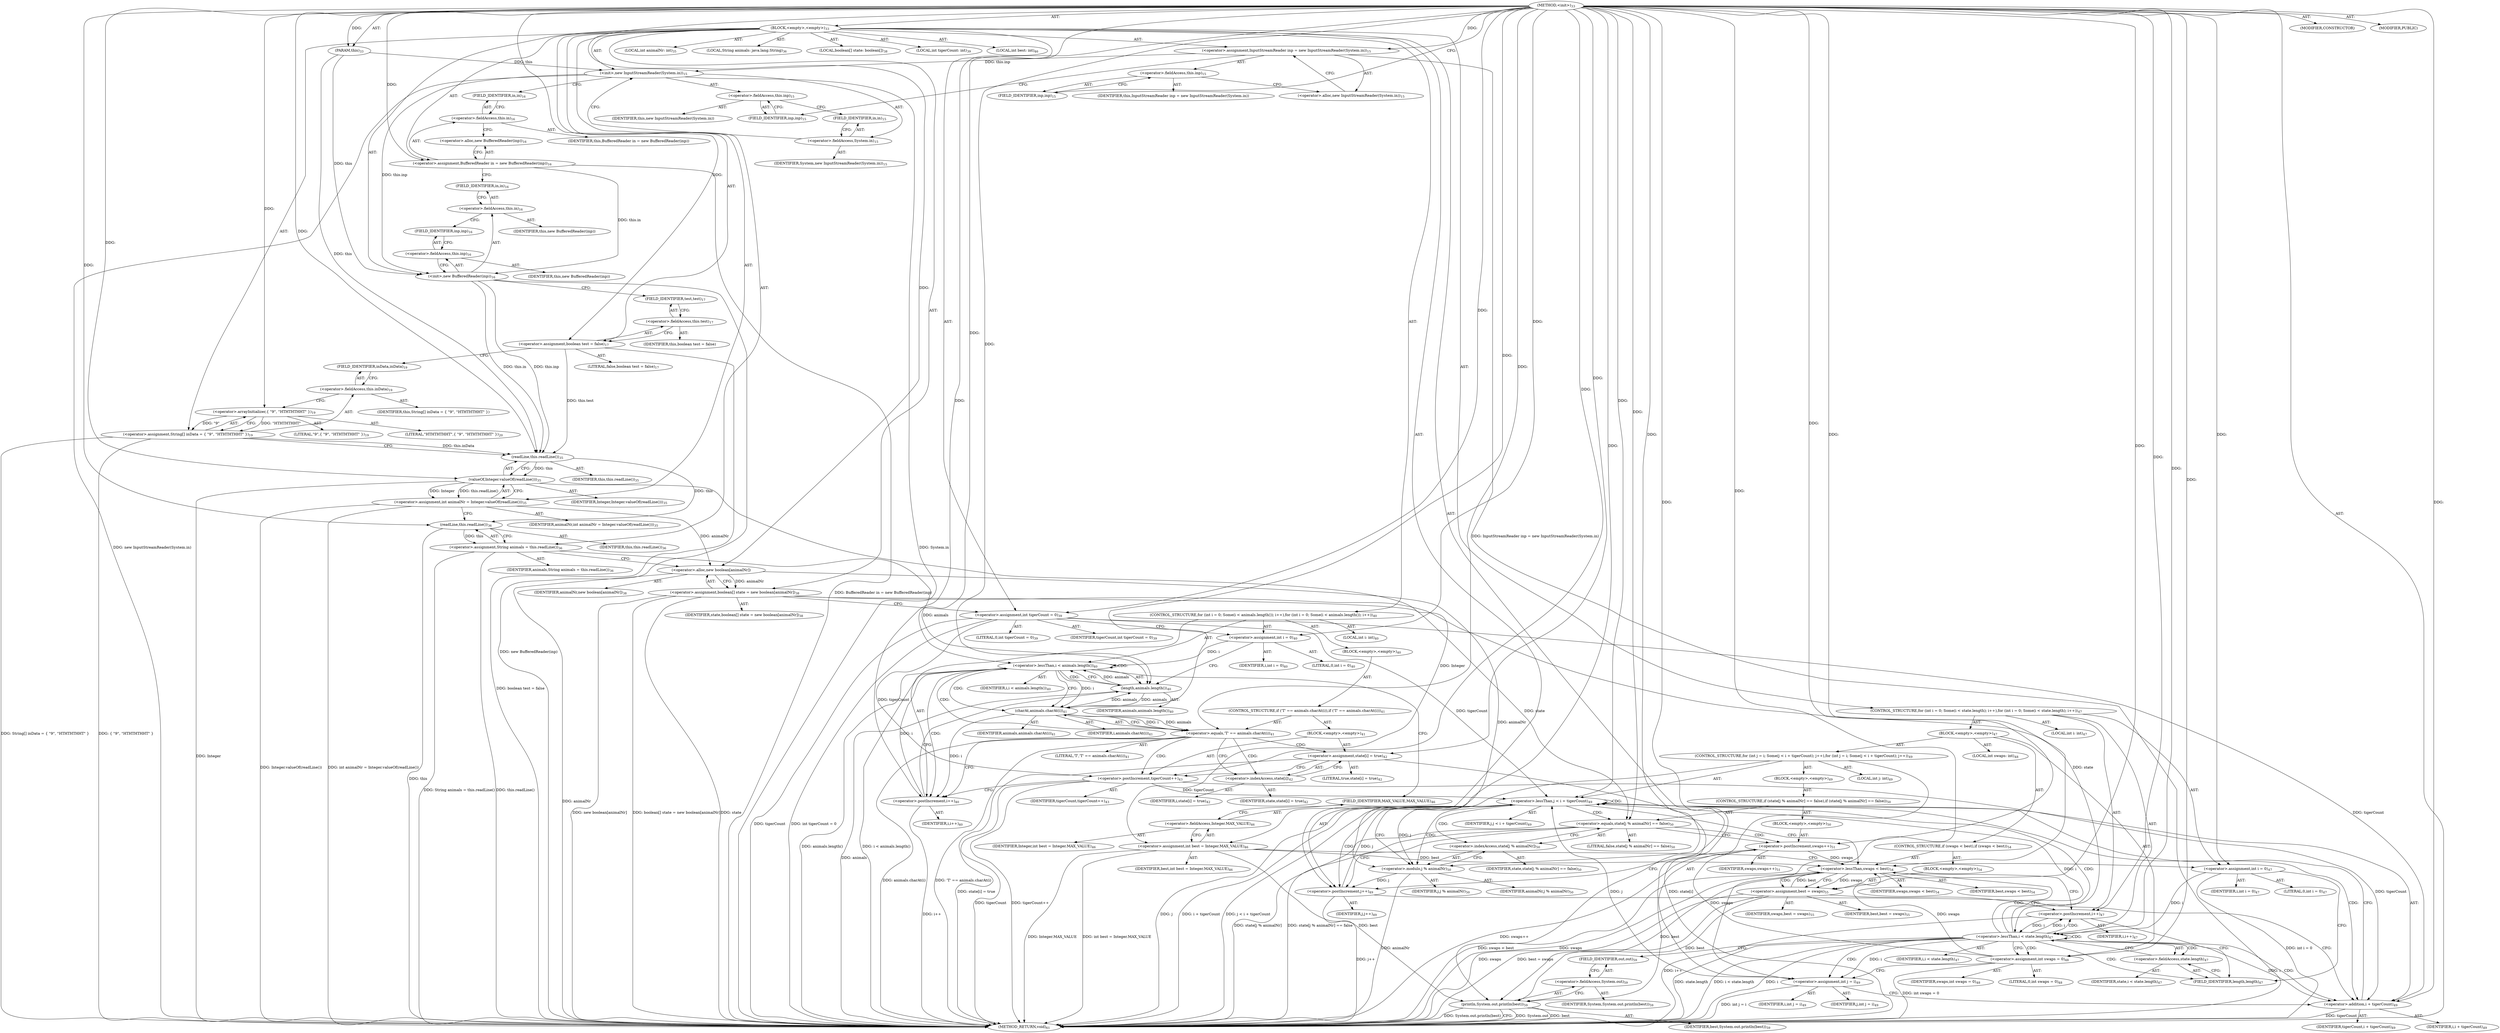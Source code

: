 digraph "&lt;init&gt;" {  
"54" [label = <(METHOD,&lt;init&gt;)<SUB>33</SUB>> ]
"4" [label = <(PARAM,this)<SUB>33</SUB>> ]
"55" [label = <(BLOCK,&lt;empty&gt;,&lt;empty&gt;)<SUB>33</SUB>> ]
"56" [label = <(&lt;operator&gt;.assignment,InputStreamReader inp = new InputStreamReader(System.in))<SUB>15</SUB>> ]
"57" [label = <(&lt;operator&gt;.fieldAccess,this.inp)<SUB>15</SUB>> ]
"58" [label = <(IDENTIFIER,this,InputStreamReader inp = new InputStreamReader(System.in))> ]
"59" [label = <(FIELD_IDENTIFIER,inp,inp)<SUB>15</SUB>> ]
"60" [label = <(&lt;operator&gt;.alloc,new InputStreamReader(System.in))<SUB>15</SUB>> ]
"61" [label = <(&lt;init&gt;,new InputStreamReader(System.in))<SUB>15</SUB>> ]
"62" [label = <(&lt;operator&gt;.fieldAccess,this.inp)<SUB>15</SUB>> ]
"63" [label = <(IDENTIFIER,this,new InputStreamReader(System.in))> ]
"64" [label = <(FIELD_IDENTIFIER,inp,inp)<SUB>15</SUB>> ]
"65" [label = <(&lt;operator&gt;.fieldAccess,System.in)<SUB>15</SUB>> ]
"66" [label = <(IDENTIFIER,System,new InputStreamReader(System.in))<SUB>15</SUB>> ]
"67" [label = <(FIELD_IDENTIFIER,in,in)<SUB>15</SUB>> ]
"68" [label = <(&lt;operator&gt;.assignment,BufferedReader in = new BufferedReader(inp))<SUB>16</SUB>> ]
"69" [label = <(&lt;operator&gt;.fieldAccess,this.in)<SUB>16</SUB>> ]
"70" [label = <(IDENTIFIER,this,BufferedReader in = new BufferedReader(inp))> ]
"71" [label = <(FIELD_IDENTIFIER,in,in)<SUB>16</SUB>> ]
"72" [label = <(&lt;operator&gt;.alloc,new BufferedReader(inp))<SUB>16</SUB>> ]
"73" [label = <(&lt;init&gt;,new BufferedReader(inp))<SUB>16</SUB>> ]
"74" [label = <(&lt;operator&gt;.fieldAccess,this.in)<SUB>16</SUB>> ]
"75" [label = <(IDENTIFIER,this,new BufferedReader(inp))> ]
"76" [label = <(FIELD_IDENTIFIER,in,in)<SUB>16</SUB>> ]
"77" [label = <(&lt;operator&gt;.fieldAccess,this.inp)<SUB>16</SUB>> ]
"78" [label = <(IDENTIFIER,this,new BufferedReader(inp))> ]
"79" [label = <(FIELD_IDENTIFIER,inp,inp)<SUB>16</SUB>> ]
"80" [label = <(&lt;operator&gt;.assignment,boolean test = false)<SUB>17</SUB>> ]
"81" [label = <(&lt;operator&gt;.fieldAccess,this.test)<SUB>17</SUB>> ]
"82" [label = <(IDENTIFIER,this,boolean test = false)> ]
"83" [label = <(FIELD_IDENTIFIER,test,test)<SUB>17</SUB>> ]
"84" [label = <(LITERAL,false,boolean test = false)<SUB>17</SUB>> ]
"85" [label = <(&lt;operator&gt;.assignment,String[] inData = { &quot;9&quot;, &quot;HTHTHTHHT&quot; })<SUB>19</SUB>> ]
"86" [label = <(&lt;operator&gt;.fieldAccess,this.inData)<SUB>19</SUB>> ]
"87" [label = <(IDENTIFIER,this,String[] inData = { &quot;9&quot;, &quot;HTHTHTHHT&quot; })> ]
"88" [label = <(FIELD_IDENTIFIER,inData,inData)<SUB>19</SUB>> ]
"89" [label = <(&lt;operator&gt;.arrayInitializer,{ &quot;9&quot;, &quot;HTHTHTHHT&quot; })<SUB>19</SUB>> ]
"90" [label = <(LITERAL,&quot;9&quot;,{ &quot;9&quot;, &quot;HTHTHTHHT&quot; })<SUB>19</SUB>> ]
"91" [label = <(LITERAL,&quot;HTHTHTHHT&quot;,{ &quot;9&quot;, &quot;HTHTHTHHT&quot; })<SUB>20</SUB>> ]
"92" [label = <(LOCAL,int animalNr: int)<SUB>35</SUB>> ]
"93" [label = <(&lt;operator&gt;.assignment,int animalNr = Integer.valueOf(readLine()))<SUB>35</SUB>> ]
"94" [label = <(IDENTIFIER,animalNr,int animalNr = Integer.valueOf(readLine()))<SUB>35</SUB>> ]
"95" [label = <(valueOf,Integer.valueOf(readLine()))<SUB>35</SUB>> ]
"96" [label = <(IDENTIFIER,Integer,Integer.valueOf(readLine()))<SUB>35</SUB>> ]
"97" [label = <(readLine,this.readLine())<SUB>35</SUB>> ]
"3" [label = <(IDENTIFIER,this,this.readLine())<SUB>35</SUB>> ]
"98" [label = <(LOCAL,String animals: java.lang.String)<SUB>36</SUB>> ]
"99" [label = <(&lt;operator&gt;.assignment,String animals = this.readLine())<SUB>36</SUB>> ]
"100" [label = <(IDENTIFIER,animals,String animals = this.readLine())<SUB>36</SUB>> ]
"101" [label = <(readLine,this.readLine())<SUB>36</SUB>> ]
"5" [label = <(IDENTIFIER,this,this.readLine())<SUB>36</SUB>> ]
"102" [label = <(LOCAL,boolean[] state: boolean[])<SUB>38</SUB>> ]
"103" [label = <(&lt;operator&gt;.assignment,boolean[] state = new boolean[animalNr])<SUB>38</SUB>> ]
"104" [label = <(IDENTIFIER,state,boolean[] state = new boolean[animalNr])<SUB>38</SUB>> ]
"105" [label = <(&lt;operator&gt;.alloc,new boolean[animalNr])> ]
"106" [label = <(IDENTIFIER,animalNr,new boolean[animalNr])<SUB>38</SUB>> ]
"107" [label = <(LOCAL,int tigerCount: int)<SUB>39</SUB>> ]
"108" [label = <(&lt;operator&gt;.assignment,int tigerCount = 0)<SUB>39</SUB>> ]
"109" [label = <(IDENTIFIER,tigerCount,int tigerCount = 0)<SUB>39</SUB>> ]
"110" [label = <(LITERAL,0,int tigerCount = 0)<SUB>39</SUB>> ]
"111" [label = <(CONTROL_STRUCTURE,for (int i = 0; Some(i &lt; animals.length()); i++),for (int i = 0; Some(i &lt; animals.length()); i++))<SUB>40</SUB>> ]
"112" [label = <(LOCAL,int i: int)<SUB>40</SUB>> ]
"113" [label = <(&lt;operator&gt;.assignment,int i = 0)<SUB>40</SUB>> ]
"114" [label = <(IDENTIFIER,i,int i = 0)<SUB>40</SUB>> ]
"115" [label = <(LITERAL,0,int i = 0)<SUB>40</SUB>> ]
"116" [label = <(&lt;operator&gt;.lessThan,i &lt; animals.length())<SUB>40</SUB>> ]
"117" [label = <(IDENTIFIER,i,i &lt; animals.length())<SUB>40</SUB>> ]
"118" [label = <(length,animals.length())<SUB>40</SUB>> ]
"119" [label = <(IDENTIFIER,animals,animals.length())<SUB>40</SUB>> ]
"120" [label = <(&lt;operator&gt;.postIncrement,i++)<SUB>40</SUB>> ]
"121" [label = <(IDENTIFIER,i,i++)<SUB>40</SUB>> ]
"122" [label = <(BLOCK,&lt;empty&gt;,&lt;empty&gt;)<SUB>40</SUB>> ]
"123" [label = <(CONTROL_STRUCTURE,if ('T' == animals.charAt(i)),if ('T' == animals.charAt(i)))<SUB>41</SUB>> ]
"124" [label = <(&lt;operator&gt;.equals,'T' == animals.charAt(i))<SUB>41</SUB>> ]
"125" [label = <(LITERAL,'T','T' == animals.charAt(i))<SUB>41</SUB>> ]
"126" [label = <(charAt,animals.charAt(i))<SUB>41</SUB>> ]
"127" [label = <(IDENTIFIER,animals,animals.charAt(i))<SUB>41</SUB>> ]
"128" [label = <(IDENTIFIER,i,animals.charAt(i))<SUB>41</SUB>> ]
"129" [label = <(BLOCK,&lt;empty&gt;,&lt;empty&gt;)<SUB>41</SUB>> ]
"130" [label = <(&lt;operator&gt;.assignment,state[i] = true)<SUB>42</SUB>> ]
"131" [label = <(&lt;operator&gt;.indexAccess,state[i])<SUB>42</SUB>> ]
"132" [label = <(IDENTIFIER,state,state[i] = true)<SUB>42</SUB>> ]
"133" [label = <(IDENTIFIER,i,state[i] = true)<SUB>42</SUB>> ]
"134" [label = <(LITERAL,true,state[i] = true)<SUB>42</SUB>> ]
"135" [label = <(&lt;operator&gt;.postIncrement,tigerCount++)<SUB>43</SUB>> ]
"136" [label = <(IDENTIFIER,tigerCount,tigerCount++)<SUB>43</SUB>> ]
"137" [label = <(LOCAL,int best: int)<SUB>46</SUB>> ]
"138" [label = <(&lt;operator&gt;.assignment,int best = Integer.MAX_VALUE)<SUB>46</SUB>> ]
"139" [label = <(IDENTIFIER,best,int best = Integer.MAX_VALUE)<SUB>46</SUB>> ]
"140" [label = <(&lt;operator&gt;.fieldAccess,Integer.MAX_VALUE)<SUB>46</SUB>> ]
"141" [label = <(IDENTIFIER,Integer,int best = Integer.MAX_VALUE)<SUB>46</SUB>> ]
"142" [label = <(FIELD_IDENTIFIER,MAX_VALUE,MAX_VALUE)<SUB>46</SUB>> ]
"143" [label = <(CONTROL_STRUCTURE,for (int i = 0; Some(i &lt; state.length); i++),for (int i = 0; Some(i &lt; state.length); i++))<SUB>47</SUB>> ]
"144" [label = <(LOCAL,int i: int)<SUB>47</SUB>> ]
"145" [label = <(&lt;operator&gt;.assignment,int i = 0)<SUB>47</SUB>> ]
"146" [label = <(IDENTIFIER,i,int i = 0)<SUB>47</SUB>> ]
"147" [label = <(LITERAL,0,int i = 0)<SUB>47</SUB>> ]
"148" [label = <(&lt;operator&gt;.lessThan,i &lt; state.length)<SUB>47</SUB>> ]
"149" [label = <(IDENTIFIER,i,i &lt; state.length)<SUB>47</SUB>> ]
"150" [label = <(&lt;operator&gt;.fieldAccess,state.length)<SUB>47</SUB>> ]
"151" [label = <(IDENTIFIER,state,i &lt; state.length)<SUB>47</SUB>> ]
"152" [label = <(FIELD_IDENTIFIER,length,length)<SUB>47</SUB>> ]
"153" [label = <(&lt;operator&gt;.postIncrement,i++)<SUB>47</SUB>> ]
"154" [label = <(IDENTIFIER,i,i++)<SUB>47</SUB>> ]
"155" [label = <(BLOCK,&lt;empty&gt;,&lt;empty&gt;)<SUB>47</SUB>> ]
"156" [label = <(LOCAL,int swaps: int)<SUB>48</SUB>> ]
"157" [label = <(&lt;operator&gt;.assignment,int swaps = 0)<SUB>48</SUB>> ]
"158" [label = <(IDENTIFIER,swaps,int swaps = 0)<SUB>48</SUB>> ]
"159" [label = <(LITERAL,0,int swaps = 0)<SUB>48</SUB>> ]
"160" [label = <(CONTROL_STRUCTURE,for (int j = i; Some(j &lt; i + tigerCount); j++),for (int j = i; Some(j &lt; i + tigerCount); j++))<SUB>49</SUB>> ]
"161" [label = <(LOCAL,int j: int)<SUB>49</SUB>> ]
"162" [label = <(&lt;operator&gt;.assignment,int j = i)<SUB>49</SUB>> ]
"163" [label = <(IDENTIFIER,j,int j = i)<SUB>49</SUB>> ]
"164" [label = <(IDENTIFIER,i,int j = i)<SUB>49</SUB>> ]
"165" [label = <(&lt;operator&gt;.lessThan,j &lt; i + tigerCount)<SUB>49</SUB>> ]
"166" [label = <(IDENTIFIER,j,j &lt; i + tigerCount)<SUB>49</SUB>> ]
"167" [label = <(&lt;operator&gt;.addition,i + tigerCount)<SUB>49</SUB>> ]
"168" [label = <(IDENTIFIER,i,i + tigerCount)<SUB>49</SUB>> ]
"169" [label = <(IDENTIFIER,tigerCount,i + tigerCount)<SUB>49</SUB>> ]
"170" [label = <(&lt;operator&gt;.postIncrement,j++)<SUB>49</SUB>> ]
"171" [label = <(IDENTIFIER,j,j++)<SUB>49</SUB>> ]
"172" [label = <(BLOCK,&lt;empty&gt;,&lt;empty&gt;)<SUB>49</SUB>> ]
"173" [label = <(CONTROL_STRUCTURE,if (state[j % animalNr] == false),if (state[j % animalNr] == false))<SUB>50</SUB>> ]
"174" [label = <(&lt;operator&gt;.equals,state[j % animalNr] == false)<SUB>50</SUB>> ]
"175" [label = <(&lt;operator&gt;.indexAccess,state[j % animalNr])<SUB>50</SUB>> ]
"176" [label = <(IDENTIFIER,state,state[j % animalNr] == false)<SUB>50</SUB>> ]
"177" [label = <(&lt;operator&gt;.modulo,j % animalNr)<SUB>50</SUB>> ]
"178" [label = <(IDENTIFIER,j,j % animalNr)<SUB>50</SUB>> ]
"179" [label = <(IDENTIFIER,animalNr,j % animalNr)<SUB>50</SUB>> ]
"180" [label = <(LITERAL,false,state[j % animalNr] == false)<SUB>50</SUB>> ]
"181" [label = <(BLOCK,&lt;empty&gt;,&lt;empty&gt;)<SUB>50</SUB>> ]
"182" [label = <(&lt;operator&gt;.postIncrement,swaps++)<SUB>51</SUB>> ]
"183" [label = <(IDENTIFIER,swaps,swaps++)<SUB>51</SUB>> ]
"184" [label = <(CONTROL_STRUCTURE,if (swaps &lt; best),if (swaps &lt; best))<SUB>54</SUB>> ]
"185" [label = <(&lt;operator&gt;.lessThan,swaps &lt; best)<SUB>54</SUB>> ]
"186" [label = <(IDENTIFIER,swaps,swaps &lt; best)<SUB>54</SUB>> ]
"187" [label = <(IDENTIFIER,best,swaps &lt; best)<SUB>54</SUB>> ]
"188" [label = <(BLOCK,&lt;empty&gt;,&lt;empty&gt;)<SUB>54</SUB>> ]
"189" [label = <(&lt;operator&gt;.assignment,best = swaps)<SUB>55</SUB>> ]
"190" [label = <(IDENTIFIER,best,best = swaps)<SUB>55</SUB>> ]
"191" [label = <(IDENTIFIER,swaps,best = swaps)<SUB>55</SUB>> ]
"192" [label = <(println,System.out.println(best))<SUB>59</SUB>> ]
"193" [label = <(&lt;operator&gt;.fieldAccess,System.out)<SUB>59</SUB>> ]
"194" [label = <(IDENTIFIER,System,System.out.println(best))<SUB>59</SUB>> ]
"195" [label = <(FIELD_IDENTIFIER,out,out)<SUB>59</SUB>> ]
"196" [label = <(IDENTIFIER,best,System.out.println(best))<SUB>59</SUB>> ]
"197" [label = <(MODIFIER,CONSTRUCTOR)> ]
"198" [label = <(MODIFIER,PUBLIC)> ]
"199" [label = <(METHOD_RETURN,void)<SUB>61</SUB>> ]
  "54" -> "4"  [ label = "AST: "] 
  "54" -> "55"  [ label = "AST: "] 
  "54" -> "197"  [ label = "AST: "] 
  "54" -> "198"  [ label = "AST: "] 
  "54" -> "199"  [ label = "AST: "] 
  "55" -> "56"  [ label = "AST: "] 
  "55" -> "61"  [ label = "AST: "] 
  "55" -> "68"  [ label = "AST: "] 
  "55" -> "73"  [ label = "AST: "] 
  "55" -> "80"  [ label = "AST: "] 
  "55" -> "85"  [ label = "AST: "] 
  "55" -> "92"  [ label = "AST: "] 
  "55" -> "93"  [ label = "AST: "] 
  "55" -> "98"  [ label = "AST: "] 
  "55" -> "99"  [ label = "AST: "] 
  "55" -> "102"  [ label = "AST: "] 
  "55" -> "103"  [ label = "AST: "] 
  "55" -> "107"  [ label = "AST: "] 
  "55" -> "108"  [ label = "AST: "] 
  "55" -> "111"  [ label = "AST: "] 
  "55" -> "137"  [ label = "AST: "] 
  "55" -> "138"  [ label = "AST: "] 
  "55" -> "143"  [ label = "AST: "] 
  "55" -> "192"  [ label = "AST: "] 
  "56" -> "57"  [ label = "AST: "] 
  "56" -> "60"  [ label = "AST: "] 
  "57" -> "58"  [ label = "AST: "] 
  "57" -> "59"  [ label = "AST: "] 
  "61" -> "62"  [ label = "AST: "] 
  "61" -> "65"  [ label = "AST: "] 
  "62" -> "63"  [ label = "AST: "] 
  "62" -> "64"  [ label = "AST: "] 
  "65" -> "66"  [ label = "AST: "] 
  "65" -> "67"  [ label = "AST: "] 
  "68" -> "69"  [ label = "AST: "] 
  "68" -> "72"  [ label = "AST: "] 
  "69" -> "70"  [ label = "AST: "] 
  "69" -> "71"  [ label = "AST: "] 
  "73" -> "74"  [ label = "AST: "] 
  "73" -> "77"  [ label = "AST: "] 
  "74" -> "75"  [ label = "AST: "] 
  "74" -> "76"  [ label = "AST: "] 
  "77" -> "78"  [ label = "AST: "] 
  "77" -> "79"  [ label = "AST: "] 
  "80" -> "81"  [ label = "AST: "] 
  "80" -> "84"  [ label = "AST: "] 
  "81" -> "82"  [ label = "AST: "] 
  "81" -> "83"  [ label = "AST: "] 
  "85" -> "86"  [ label = "AST: "] 
  "85" -> "89"  [ label = "AST: "] 
  "86" -> "87"  [ label = "AST: "] 
  "86" -> "88"  [ label = "AST: "] 
  "89" -> "90"  [ label = "AST: "] 
  "89" -> "91"  [ label = "AST: "] 
  "93" -> "94"  [ label = "AST: "] 
  "93" -> "95"  [ label = "AST: "] 
  "95" -> "96"  [ label = "AST: "] 
  "95" -> "97"  [ label = "AST: "] 
  "97" -> "3"  [ label = "AST: "] 
  "99" -> "100"  [ label = "AST: "] 
  "99" -> "101"  [ label = "AST: "] 
  "101" -> "5"  [ label = "AST: "] 
  "103" -> "104"  [ label = "AST: "] 
  "103" -> "105"  [ label = "AST: "] 
  "105" -> "106"  [ label = "AST: "] 
  "108" -> "109"  [ label = "AST: "] 
  "108" -> "110"  [ label = "AST: "] 
  "111" -> "112"  [ label = "AST: "] 
  "111" -> "113"  [ label = "AST: "] 
  "111" -> "116"  [ label = "AST: "] 
  "111" -> "120"  [ label = "AST: "] 
  "111" -> "122"  [ label = "AST: "] 
  "113" -> "114"  [ label = "AST: "] 
  "113" -> "115"  [ label = "AST: "] 
  "116" -> "117"  [ label = "AST: "] 
  "116" -> "118"  [ label = "AST: "] 
  "118" -> "119"  [ label = "AST: "] 
  "120" -> "121"  [ label = "AST: "] 
  "122" -> "123"  [ label = "AST: "] 
  "123" -> "124"  [ label = "AST: "] 
  "123" -> "129"  [ label = "AST: "] 
  "124" -> "125"  [ label = "AST: "] 
  "124" -> "126"  [ label = "AST: "] 
  "126" -> "127"  [ label = "AST: "] 
  "126" -> "128"  [ label = "AST: "] 
  "129" -> "130"  [ label = "AST: "] 
  "129" -> "135"  [ label = "AST: "] 
  "130" -> "131"  [ label = "AST: "] 
  "130" -> "134"  [ label = "AST: "] 
  "131" -> "132"  [ label = "AST: "] 
  "131" -> "133"  [ label = "AST: "] 
  "135" -> "136"  [ label = "AST: "] 
  "138" -> "139"  [ label = "AST: "] 
  "138" -> "140"  [ label = "AST: "] 
  "140" -> "141"  [ label = "AST: "] 
  "140" -> "142"  [ label = "AST: "] 
  "143" -> "144"  [ label = "AST: "] 
  "143" -> "145"  [ label = "AST: "] 
  "143" -> "148"  [ label = "AST: "] 
  "143" -> "153"  [ label = "AST: "] 
  "143" -> "155"  [ label = "AST: "] 
  "145" -> "146"  [ label = "AST: "] 
  "145" -> "147"  [ label = "AST: "] 
  "148" -> "149"  [ label = "AST: "] 
  "148" -> "150"  [ label = "AST: "] 
  "150" -> "151"  [ label = "AST: "] 
  "150" -> "152"  [ label = "AST: "] 
  "153" -> "154"  [ label = "AST: "] 
  "155" -> "156"  [ label = "AST: "] 
  "155" -> "157"  [ label = "AST: "] 
  "155" -> "160"  [ label = "AST: "] 
  "155" -> "184"  [ label = "AST: "] 
  "157" -> "158"  [ label = "AST: "] 
  "157" -> "159"  [ label = "AST: "] 
  "160" -> "161"  [ label = "AST: "] 
  "160" -> "162"  [ label = "AST: "] 
  "160" -> "165"  [ label = "AST: "] 
  "160" -> "170"  [ label = "AST: "] 
  "160" -> "172"  [ label = "AST: "] 
  "162" -> "163"  [ label = "AST: "] 
  "162" -> "164"  [ label = "AST: "] 
  "165" -> "166"  [ label = "AST: "] 
  "165" -> "167"  [ label = "AST: "] 
  "167" -> "168"  [ label = "AST: "] 
  "167" -> "169"  [ label = "AST: "] 
  "170" -> "171"  [ label = "AST: "] 
  "172" -> "173"  [ label = "AST: "] 
  "173" -> "174"  [ label = "AST: "] 
  "173" -> "181"  [ label = "AST: "] 
  "174" -> "175"  [ label = "AST: "] 
  "174" -> "180"  [ label = "AST: "] 
  "175" -> "176"  [ label = "AST: "] 
  "175" -> "177"  [ label = "AST: "] 
  "177" -> "178"  [ label = "AST: "] 
  "177" -> "179"  [ label = "AST: "] 
  "181" -> "182"  [ label = "AST: "] 
  "182" -> "183"  [ label = "AST: "] 
  "184" -> "185"  [ label = "AST: "] 
  "184" -> "188"  [ label = "AST: "] 
  "185" -> "186"  [ label = "AST: "] 
  "185" -> "187"  [ label = "AST: "] 
  "188" -> "189"  [ label = "AST: "] 
  "189" -> "190"  [ label = "AST: "] 
  "189" -> "191"  [ label = "AST: "] 
  "192" -> "193"  [ label = "AST: "] 
  "192" -> "196"  [ label = "AST: "] 
  "193" -> "194"  [ label = "AST: "] 
  "193" -> "195"  [ label = "AST: "] 
  "56" -> "64"  [ label = "CFG: "] 
  "61" -> "71"  [ label = "CFG: "] 
  "68" -> "76"  [ label = "CFG: "] 
  "73" -> "83"  [ label = "CFG: "] 
  "80" -> "88"  [ label = "CFG: "] 
  "85" -> "97"  [ label = "CFG: "] 
  "93" -> "101"  [ label = "CFG: "] 
  "99" -> "105"  [ label = "CFG: "] 
  "103" -> "108"  [ label = "CFG: "] 
  "108" -> "113"  [ label = "CFG: "] 
  "138" -> "145"  [ label = "CFG: "] 
  "192" -> "199"  [ label = "CFG: "] 
  "57" -> "60"  [ label = "CFG: "] 
  "60" -> "56"  [ label = "CFG: "] 
  "62" -> "67"  [ label = "CFG: "] 
  "65" -> "61"  [ label = "CFG: "] 
  "69" -> "72"  [ label = "CFG: "] 
  "72" -> "68"  [ label = "CFG: "] 
  "74" -> "79"  [ label = "CFG: "] 
  "77" -> "73"  [ label = "CFG: "] 
  "81" -> "80"  [ label = "CFG: "] 
  "86" -> "89"  [ label = "CFG: "] 
  "89" -> "85"  [ label = "CFG: "] 
  "95" -> "93"  [ label = "CFG: "] 
  "101" -> "99"  [ label = "CFG: "] 
  "105" -> "103"  [ label = "CFG: "] 
  "113" -> "118"  [ label = "CFG: "] 
  "116" -> "126"  [ label = "CFG: "] 
  "116" -> "142"  [ label = "CFG: "] 
  "120" -> "118"  [ label = "CFG: "] 
  "140" -> "138"  [ label = "CFG: "] 
  "145" -> "152"  [ label = "CFG: "] 
  "148" -> "157"  [ label = "CFG: "] 
  "148" -> "195"  [ label = "CFG: "] 
  "153" -> "152"  [ label = "CFG: "] 
  "193" -> "192"  [ label = "CFG: "] 
  "59" -> "57"  [ label = "CFG: "] 
  "64" -> "62"  [ label = "CFG: "] 
  "67" -> "65"  [ label = "CFG: "] 
  "71" -> "69"  [ label = "CFG: "] 
  "76" -> "74"  [ label = "CFG: "] 
  "79" -> "77"  [ label = "CFG: "] 
  "83" -> "81"  [ label = "CFG: "] 
  "88" -> "86"  [ label = "CFG: "] 
  "97" -> "95"  [ label = "CFG: "] 
  "118" -> "116"  [ label = "CFG: "] 
  "142" -> "140"  [ label = "CFG: "] 
  "150" -> "148"  [ label = "CFG: "] 
  "157" -> "162"  [ label = "CFG: "] 
  "195" -> "193"  [ label = "CFG: "] 
  "124" -> "131"  [ label = "CFG: "] 
  "124" -> "120"  [ label = "CFG: "] 
  "152" -> "150"  [ label = "CFG: "] 
  "162" -> "167"  [ label = "CFG: "] 
  "165" -> "177"  [ label = "CFG: "] 
  "165" -> "185"  [ label = "CFG: "] 
  "170" -> "167"  [ label = "CFG: "] 
  "185" -> "189"  [ label = "CFG: "] 
  "185" -> "153"  [ label = "CFG: "] 
  "126" -> "124"  [ label = "CFG: "] 
  "130" -> "135"  [ label = "CFG: "] 
  "135" -> "120"  [ label = "CFG: "] 
  "167" -> "165"  [ label = "CFG: "] 
  "189" -> "153"  [ label = "CFG: "] 
  "131" -> "130"  [ label = "CFG: "] 
  "174" -> "182"  [ label = "CFG: "] 
  "174" -> "170"  [ label = "CFG: "] 
  "175" -> "174"  [ label = "CFG: "] 
  "182" -> "170"  [ label = "CFG: "] 
  "177" -> "175"  [ label = "CFG: "] 
  "54" -> "59"  [ label = "CFG: "] 
  "56" -> "199"  [ label = "DDG: InputStreamReader inp = new InputStreamReader(System.in)"] 
  "61" -> "199"  [ label = "DDG: System.in"] 
  "61" -> "199"  [ label = "DDG: new InputStreamReader(System.in)"] 
  "68" -> "199"  [ label = "DDG: BufferedReader in = new BufferedReader(inp)"] 
  "73" -> "199"  [ label = "DDG: new BufferedReader(inp)"] 
  "80" -> "199"  [ label = "DDG: boolean test = false"] 
  "85" -> "199"  [ label = "DDG: { &quot;9&quot;, &quot;HTHTHTHHT&quot; }"] 
  "85" -> "199"  [ label = "DDG: String[] inData = { &quot;9&quot;, &quot;HTHTHTHHT&quot; }"] 
  "95" -> "199"  [ label = "DDG: Integer"] 
  "93" -> "199"  [ label = "DDG: Integer.valueOf(readLine())"] 
  "93" -> "199"  [ label = "DDG: int animalNr = Integer.valueOf(readLine())"] 
  "101" -> "199"  [ label = "DDG: this"] 
  "99" -> "199"  [ label = "DDG: this.readLine()"] 
  "99" -> "199"  [ label = "DDG: String animals = this.readLine()"] 
  "103" -> "199"  [ label = "DDG: state"] 
  "105" -> "199"  [ label = "DDG: animalNr"] 
  "103" -> "199"  [ label = "DDG: new boolean[animalNr]"] 
  "103" -> "199"  [ label = "DDG: boolean[] state = new boolean[animalNr]"] 
  "108" -> "199"  [ label = "DDG: tigerCount"] 
  "108" -> "199"  [ label = "DDG: int tigerCount = 0"] 
  "118" -> "199"  [ label = "DDG: animals"] 
  "116" -> "199"  [ label = "DDG: animals.length()"] 
  "116" -> "199"  [ label = "DDG: i &lt; animals.length()"] 
  "138" -> "199"  [ label = "DDG: Integer.MAX_VALUE"] 
  "138" -> "199"  [ label = "DDG: int best = Integer.MAX_VALUE"] 
  "145" -> "199"  [ label = "DDG: int i = 0"] 
  "148" -> "199"  [ label = "DDG: i"] 
  "148" -> "199"  [ label = "DDG: state.length"] 
  "148" -> "199"  [ label = "DDG: i &lt; state.length"] 
  "192" -> "199"  [ label = "DDG: System.out"] 
  "192" -> "199"  [ label = "DDG: best"] 
  "192" -> "199"  [ label = "DDG: System.out.println(best)"] 
  "157" -> "199"  [ label = "DDG: int swaps = 0"] 
  "162" -> "199"  [ label = "DDG: int j = i"] 
  "165" -> "199"  [ label = "DDG: j"] 
  "167" -> "199"  [ label = "DDG: tigerCount"] 
  "165" -> "199"  [ label = "DDG: i + tigerCount"] 
  "165" -> "199"  [ label = "DDG: j &lt; i + tigerCount"] 
  "185" -> "199"  [ label = "DDG: swaps"] 
  "185" -> "199"  [ label = "DDG: swaps &lt; best"] 
  "189" -> "199"  [ label = "DDG: swaps"] 
  "189" -> "199"  [ label = "DDG: best = swaps"] 
  "153" -> "199"  [ label = "DDG: i++"] 
  "177" -> "199"  [ label = "DDG: animalNr"] 
  "174" -> "199"  [ label = "DDG: state[j % animalNr]"] 
  "174" -> "199"  [ label = "DDG: state[j % animalNr] == false"] 
  "182" -> "199"  [ label = "DDG: swaps++"] 
  "170" -> "199"  [ label = "DDG: j++"] 
  "124" -> "199"  [ label = "DDG: animals.charAt(i)"] 
  "124" -> "199"  [ label = "DDG: 'T' == animals.charAt(i)"] 
  "130" -> "199"  [ label = "DDG: state[i]"] 
  "130" -> "199"  [ label = "DDG: state[i] = true"] 
  "135" -> "199"  [ label = "DDG: tigerCount"] 
  "135" -> "199"  [ label = "DDG: tigerCount++"] 
  "120" -> "199"  [ label = "DDG: i++"] 
  "54" -> "4"  [ label = "DDG: "] 
  "54" -> "56"  [ label = "DDG: "] 
  "54" -> "68"  [ label = "DDG: "] 
  "54" -> "80"  [ label = "DDG: "] 
  "89" -> "85"  [ label = "DDG: &quot;9&quot;"] 
  "89" -> "85"  [ label = "DDG: &quot;HTHTHTHHT&quot;"] 
  "95" -> "93"  [ label = "DDG: Integer"] 
  "95" -> "93"  [ label = "DDG: this.readLine()"] 
  "101" -> "99"  [ label = "DDG: this"] 
  "105" -> "103"  [ label = "DDG: animalNr"] 
  "54" -> "108"  [ label = "DDG: "] 
  "95" -> "138"  [ label = "DDG: Integer"] 
  "4" -> "61"  [ label = "DDG: this"] 
  "56" -> "61"  [ label = "DDG: this.inp"] 
  "4" -> "73"  [ label = "DDG: this"] 
  "68" -> "73"  [ label = "DDG: this.in"] 
  "61" -> "73"  [ label = "DDG: this.inp"] 
  "54" -> "113"  [ label = "DDG: "] 
  "54" -> "145"  [ label = "DDG: "] 
  "138" -> "192"  [ label = "DDG: best"] 
  "185" -> "192"  [ label = "DDG: best"] 
  "189" -> "192"  [ label = "DDG: best"] 
  "54" -> "192"  [ label = "DDG: "] 
  "54" -> "89"  [ label = "DDG: "] 
  "54" -> "95"  [ label = "DDG: "] 
  "97" -> "95"  [ label = "DDG: this"] 
  "97" -> "101"  [ label = "DDG: this"] 
  "54" -> "101"  [ label = "DDG: "] 
  "93" -> "105"  [ label = "DDG: animalNr"] 
  "54" -> "105"  [ label = "DDG: "] 
  "113" -> "116"  [ label = "DDG: i"] 
  "120" -> "116"  [ label = "DDG: i"] 
  "54" -> "116"  [ label = "DDG: "] 
  "118" -> "116"  [ label = "DDG: animals"] 
  "126" -> "120"  [ label = "DDG: i"] 
  "54" -> "120"  [ label = "DDG: "] 
  "145" -> "148"  [ label = "DDG: i"] 
  "153" -> "148"  [ label = "DDG: i"] 
  "54" -> "148"  [ label = "DDG: "] 
  "103" -> "148"  [ label = "DDG: state"] 
  "54" -> "153"  [ label = "DDG: "] 
  "148" -> "153"  [ label = "DDG: i"] 
  "54" -> "157"  [ label = "DDG: "] 
  "4" -> "97"  [ label = "DDG: this"] 
  "73" -> "97"  [ label = "DDG: this.in"] 
  "73" -> "97"  [ label = "DDG: this.inp"] 
  "80" -> "97"  [ label = "DDG: this.test"] 
  "85" -> "97"  [ label = "DDG: this.inData"] 
  "54" -> "97"  [ label = "DDG: "] 
  "99" -> "118"  [ label = "DDG: animals"] 
  "126" -> "118"  [ label = "DDG: animals"] 
  "54" -> "118"  [ label = "DDG: "] 
  "148" -> "162"  [ label = "DDG: i"] 
  "54" -> "162"  [ label = "DDG: "] 
  "54" -> "124"  [ label = "DDG: "] 
  "126" -> "124"  [ label = "DDG: animals"] 
  "126" -> "124"  [ label = "DDG: i"] 
  "54" -> "130"  [ label = "DDG: "] 
  "162" -> "165"  [ label = "DDG: j"] 
  "170" -> "165"  [ label = "DDG: j"] 
  "54" -> "165"  [ label = "DDG: "] 
  "148" -> "165"  [ label = "DDG: i"] 
  "108" -> "165"  [ label = "DDG: tigerCount"] 
  "135" -> "165"  [ label = "DDG: tigerCount"] 
  "177" -> "170"  [ label = "DDG: j"] 
  "54" -> "170"  [ label = "DDG: "] 
  "157" -> "185"  [ label = "DDG: swaps"] 
  "182" -> "185"  [ label = "DDG: swaps"] 
  "54" -> "185"  [ label = "DDG: "] 
  "138" -> "185"  [ label = "DDG: best"] 
  "189" -> "185"  [ label = "DDG: best"] 
  "185" -> "189"  [ label = "DDG: swaps"] 
  "54" -> "189"  [ label = "DDG: "] 
  "118" -> "126"  [ label = "DDG: animals"] 
  "54" -> "126"  [ label = "DDG: "] 
  "116" -> "126"  [ label = "DDG: i"] 
  "108" -> "135"  [ label = "DDG: tigerCount"] 
  "54" -> "135"  [ label = "DDG: "] 
  "54" -> "167"  [ label = "DDG: "] 
  "148" -> "167"  [ label = "DDG: i"] 
  "108" -> "167"  [ label = "DDG: tigerCount"] 
  "135" -> "167"  [ label = "DDG: tigerCount"] 
  "103" -> "174"  [ label = "DDG: state"] 
  "54" -> "174"  [ label = "DDG: "] 
  "157" -> "182"  [ label = "DDG: swaps"] 
  "54" -> "182"  [ label = "DDG: "] 
  "165" -> "177"  [ label = "DDG: j"] 
  "54" -> "177"  [ label = "DDG: "] 
  "105" -> "177"  [ label = "DDG: animalNr"] 
  "116" -> "120"  [ label = "CDG: "] 
  "116" -> "116"  [ label = "CDG: "] 
  "116" -> "126"  [ label = "CDG: "] 
  "116" -> "118"  [ label = "CDG: "] 
  "116" -> "124"  [ label = "CDG: "] 
  "148" -> "167"  [ label = "CDG: "] 
  "148" -> "150"  [ label = "CDG: "] 
  "148" -> "185"  [ label = "CDG: "] 
  "148" -> "162"  [ label = "CDG: "] 
  "148" -> "153"  [ label = "CDG: "] 
  "148" -> "157"  [ label = "CDG: "] 
  "148" -> "148"  [ label = "CDG: "] 
  "148" -> "152"  [ label = "CDG: "] 
  "148" -> "165"  [ label = "CDG: "] 
  "124" -> "131"  [ label = "CDG: "] 
  "124" -> "130"  [ label = "CDG: "] 
  "124" -> "135"  [ label = "CDG: "] 
  "165" -> "167"  [ label = "CDG: "] 
  "165" -> "170"  [ label = "CDG: "] 
  "165" -> "177"  [ label = "CDG: "] 
  "165" -> "165"  [ label = "CDG: "] 
  "165" -> "174"  [ label = "CDG: "] 
  "165" -> "175"  [ label = "CDG: "] 
  "185" -> "189"  [ label = "CDG: "] 
  "174" -> "182"  [ label = "CDG: "] 
}

